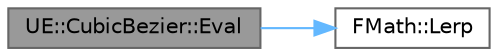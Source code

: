 digraph "UE::CubicBezier::Eval"
{
 // INTERACTIVE_SVG=YES
 // LATEX_PDF_SIZE
  bgcolor="transparent";
  edge [fontname=Helvetica,fontsize=10,labelfontname=Helvetica,labelfontsize=10];
  node [fontname=Helvetica,fontsize=10,shape=box,height=0.2,width=0.4];
  rankdir="LR";
  Node1 [id="Node000001",label="UE::CubicBezier::Eval",height=0.2,width=0.4,color="gray40", fillcolor="grey60", style="filled", fontcolor="black",tooltip="Evaluates cubic bezier value at specified time."];
  Node1 -> Node2 [id="edge1_Node000001_Node000002",color="steelblue1",style="solid",tooltip=" "];
  Node2 [id="Node000002",label="FMath::Lerp",height=0.2,width=0.4,color="grey40", fillcolor="white", style="filled",URL="$dc/d20/structFMath.html#a66fea1deeb3d78e748d87fcf1d4e1a3b",tooltip="Performs a linear interpolation between two values, Alpha ranges from 0-1."];
}
